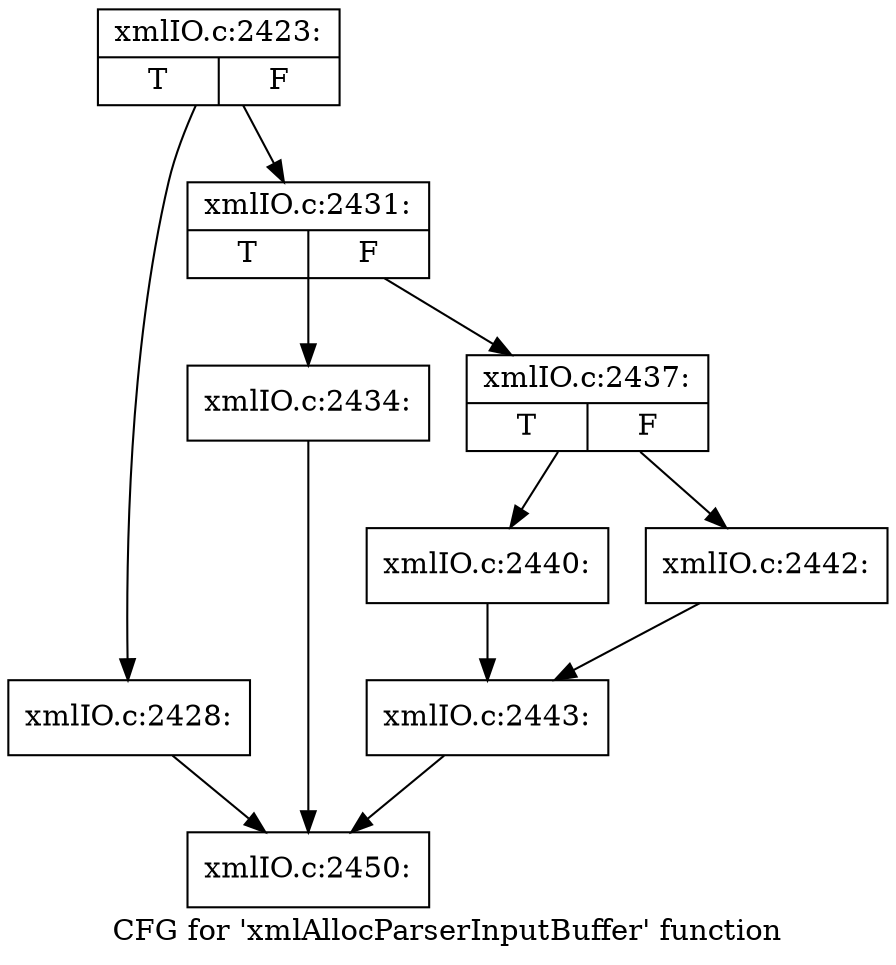 digraph "CFG for 'xmlAllocParserInputBuffer' function" {
	label="CFG for 'xmlAllocParserInputBuffer' function";

	Node0x5275060 [shape=record,label="{xmlIO.c:2423:|{<s0>T|<s1>F}}"];
	Node0x5275060 -> Node0x52762a0;
	Node0x5275060 -> Node0x52762f0;
	Node0x52762a0 [shape=record,label="{xmlIO.c:2428:}"];
	Node0x52762a0 -> Node0x5275370;
	Node0x52762f0 [shape=record,label="{xmlIO.c:2431:|{<s0>T|<s1>F}}"];
	Node0x52762f0 -> Node0x5250400;
	Node0x52762f0 -> Node0x5278620;
	Node0x5250400 [shape=record,label="{xmlIO.c:2434:}"];
	Node0x5250400 -> Node0x5275370;
	Node0x5278620 [shape=record,label="{xmlIO.c:2437:|{<s0>T|<s1>F}}"];
	Node0x5278620 -> Node0x5279600;
	Node0x5278620 -> Node0x52799e0;
	Node0x5279600 [shape=record,label="{xmlIO.c:2440:}"];
	Node0x5279600 -> Node0x5279990;
	Node0x52799e0 [shape=record,label="{xmlIO.c:2442:}"];
	Node0x52799e0 -> Node0x5279990;
	Node0x5279990 [shape=record,label="{xmlIO.c:2443:}"];
	Node0x5279990 -> Node0x5275370;
	Node0x5275370 [shape=record,label="{xmlIO.c:2450:}"];
}
